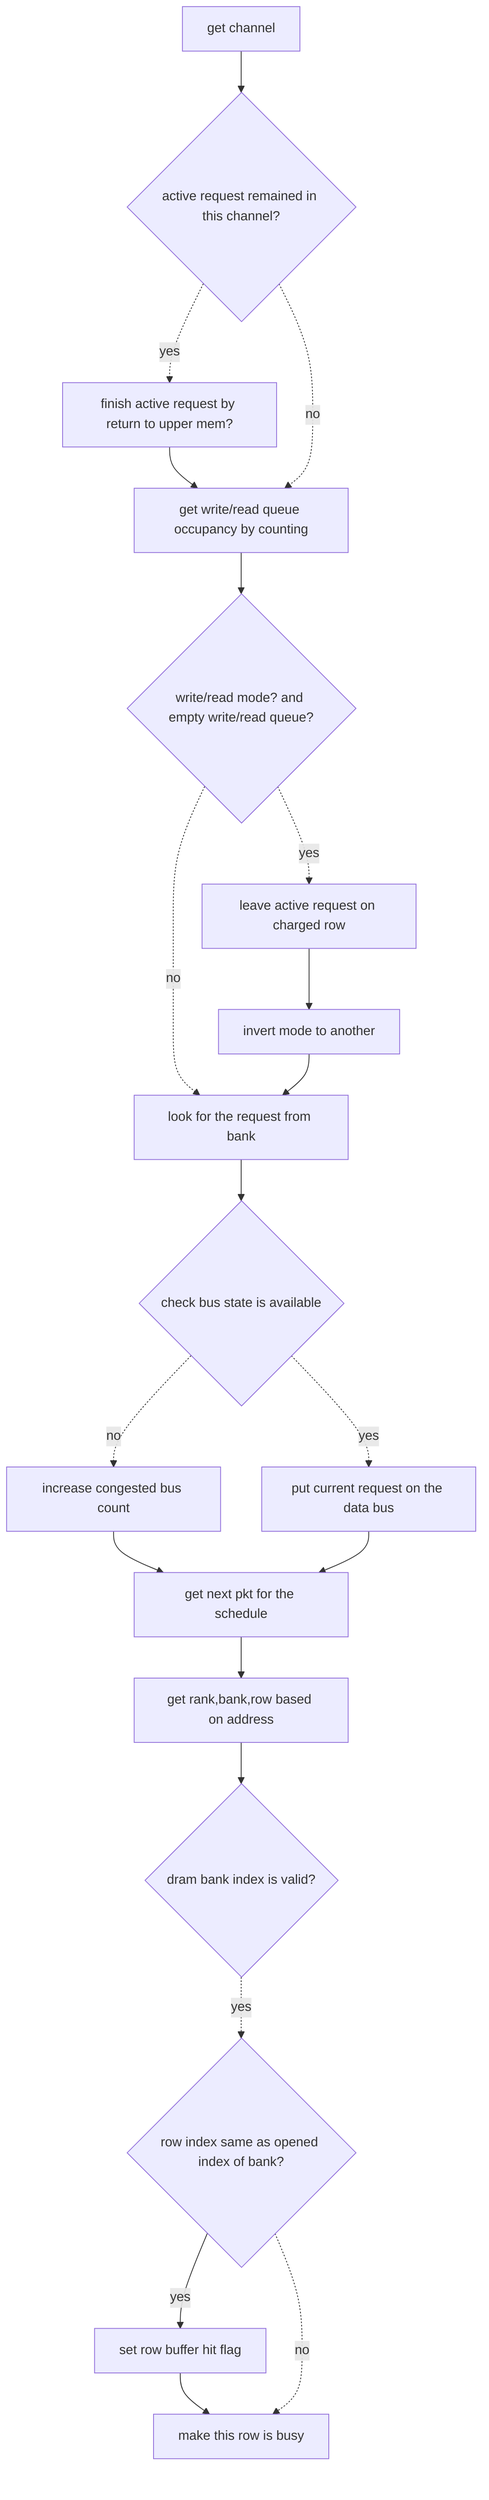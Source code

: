 graph TD
    classDef highlight fill:#ffcc00,stroke:#ff9900,stroke-width:2px;
    classDef prefetcher fill:#aaaa00,stroke:#ff2200,stroke-width:4px;

    get_channel[get channel]
    check_req_in_channel{active request remained in this channel?}-.->
    |yes|finish_request[finish active request by return to upper mem?]-->
    check_queue_occupancy[get write/read queue occupancy by counting] -->
    balansing_wq_rq{write/read mode? and empty write/read queue?}-.->
    |yes|leave_row[leave active request on charged row]-->
    invert_mode[invert mode to another]

    get_req_from_bank[look for the request from bank]-->
    check_bus_available{check bus state is available}-.->
    |yes|put_req_on_dbus[put current request on the data bus]
    bus_is_congested[increase congested bus count]

    check_pkt_for_schedule[get next pkt for the schedule]-->
    get_dram_loc[get rank,bank,row based on address]-->
    check_valid_idx{dram bank index is valid?}-.->
    |yes|check_row_hit{row index same as opened index of bank?}-->
    |yes|row_hit_flag_up[set row buffer hit flag]
    make_busy[make this row is busy]

    get_channel-->check_req_in_channel
    check_req_in_channel-.->|no|check_queue_occupancy
    balansing_wq_rq-.->|no|get_req_from_bank
    invert_mode-->get_req_from_bank
    check_bus_available-.->|no|bus_is_congested
    bus_is_congested-->check_pkt_for_schedule
    put_req_on_dbus-->check_pkt_for_schedule
    row_hit_flag_up-->make_busy
    check_row_hit-.->|no|make_busy
    
    %%subgraph 
    %%end
    %%class prefetcher